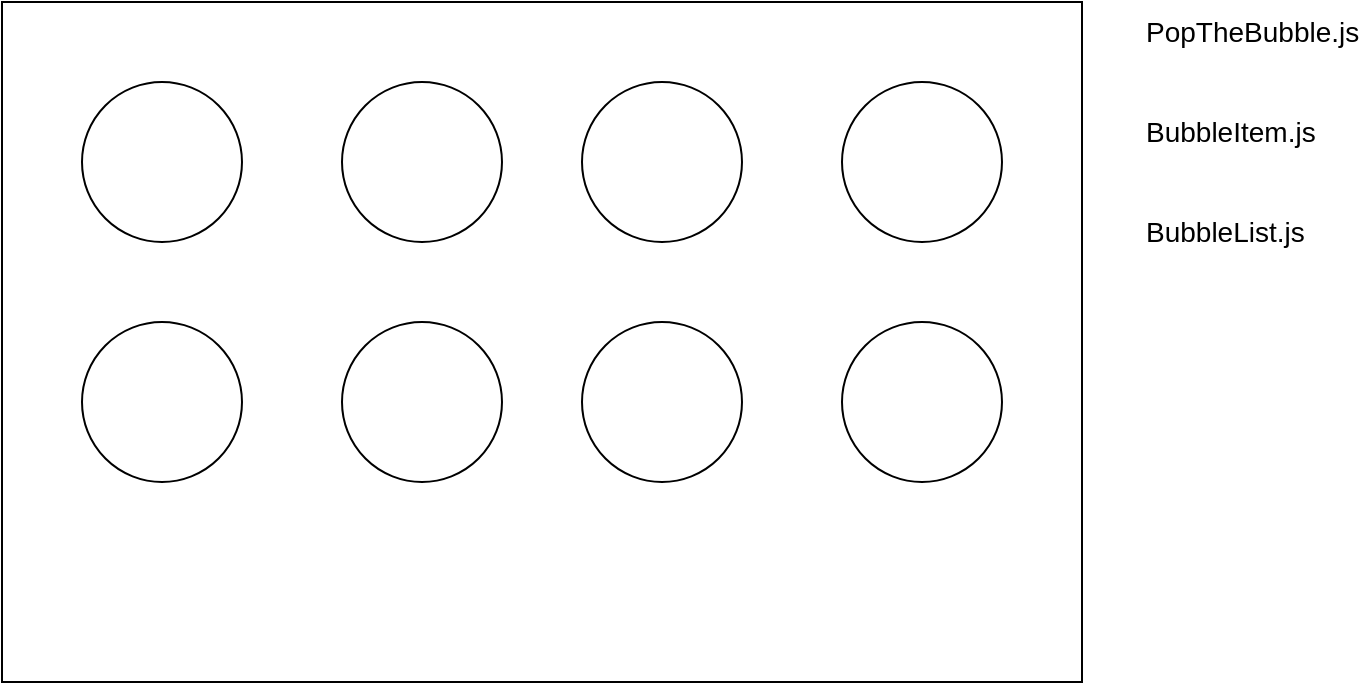<mxfile version="19.0.3" type="github">
  <diagram id="JJPUWT6IK4F_1gokYnpI" name="Page-1">
    <mxGraphModel dx="868" dy="450" grid="1" gridSize="10" guides="1" tooltips="1" connect="1" arrows="1" fold="1" page="1" pageScale="1" pageWidth="850" pageHeight="1100" math="0" shadow="0">
      <root>
        <mxCell id="0" />
        <mxCell id="1" parent="0" />
        <mxCell id="rl8QrD7A1jihYtAeaX5O-1" value="" style="rounded=0;whiteSpace=wrap;html=1;" parent="1" vertex="1">
          <mxGeometry x="70" y="100" width="540" height="340" as="geometry" />
        </mxCell>
        <mxCell id="c_7pzGnqrnz6_iSge6my-1" value="" style="ellipse;whiteSpace=wrap;html=1;aspect=fixed;" vertex="1" parent="1">
          <mxGeometry x="110" y="140" width="80" height="80" as="geometry" />
        </mxCell>
        <mxCell id="c_7pzGnqrnz6_iSge6my-2" value="" style="ellipse;whiteSpace=wrap;html=1;aspect=fixed;" vertex="1" parent="1">
          <mxGeometry x="110" y="260" width="80" height="80" as="geometry" />
        </mxCell>
        <mxCell id="c_7pzGnqrnz6_iSge6my-3" value="" style="ellipse;whiteSpace=wrap;html=1;aspect=fixed;" vertex="1" parent="1">
          <mxGeometry x="240" y="140" width="80" height="80" as="geometry" />
        </mxCell>
        <mxCell id="c_7pzGnqrnz6_iSge6my-4" value="" style="ellipse;whiteSpace=wrap;html=1;aspect=fixed;" vertex="1" parent="1">
          <mxGeometry x="240" y="260" width="80" height="80" as="geometry" />
        </mxCell>
        <mxCell id="c_7pzGnqrnz6_iSge6my-5" value="" style="ellipse;whiteSpace=wrap;html=1;aspect=fixed;" vertex="1" parent="1">
          <mxGeometry x="360" y="140" width="80" height="80" as="geometry" />
        </mxCell>
        <mxCell id="c_7pzGnqrnz6_iSge6my-6" value="" style="ellipse;whiteSpace=wrap;html=1;aspect=fixed;" vertex="1" parent="1">
          <mxGeometry x="360" y="260" width="80" height="80" as="geometry" />
        </mxCell>
        <mxCell id="c_7pzGnqrnz6_iSge6my-7" value="" style="ellipse;whiteSpace=wrap;html=1;aspect=fixed;" vertex="1" parent="1">
          <mxGeometry x="490" y="140" width="80" height="80" as="geometry" />
        </mxCell>
        <mxCell id="c_7pzGnqrnz6_iSge6my-8" value="" style="ellipse;whiteSpace=wrap;html=1;aspect=fixed;" vertex="1" parent="1">
          <mxGeometry x="490" y="260" width="80" height="80" as="geometry" />
        </mxCell>
        <mxCell id="c_7pzGnqrnz6_iSge6my-9" value="BubbleItem.js" style="text;html=1;strokeColor=none;fillColor=none;align=left;verticalAlign=top;whiteSpace=wrap;rounded=0;fontSize=14;" vertex="1" parent="1">
          <mxGeometry x="640" y="150" width="110" height="40" as="geometry" />
        </mxCell>
        <mxCell id="c_7pzGnqrnz6_iSge6my-10" value="BubbleList.js" style="text;html=1;strokeColor=none;fillColor=none;align=left;verticalAlign=top;whiteSpace=wrap;rounded=0;fontSize=14;" vertex="1" parent="1">
          <mxGeometry x="640" y="200" width="110" height="40" as="geometry" />
        </mxCell>
        <mxCell id="c_7pzGnqrnz6_iSge6my-11" value="PopTheBubble.js" style="text;html=1;strokeColor=none;fillColor=none;align=left;verticalAlign=top;whiteSpace=wrap;rounded=0;fontSize=14;" vertex="1" parent="1">
          <mxGeometry x="640" y="100" width="110" height="40" as="geometry" />
        </mxCell>
      </root>
    </mxGraphModel>
  </diagram>
</mxfile>

